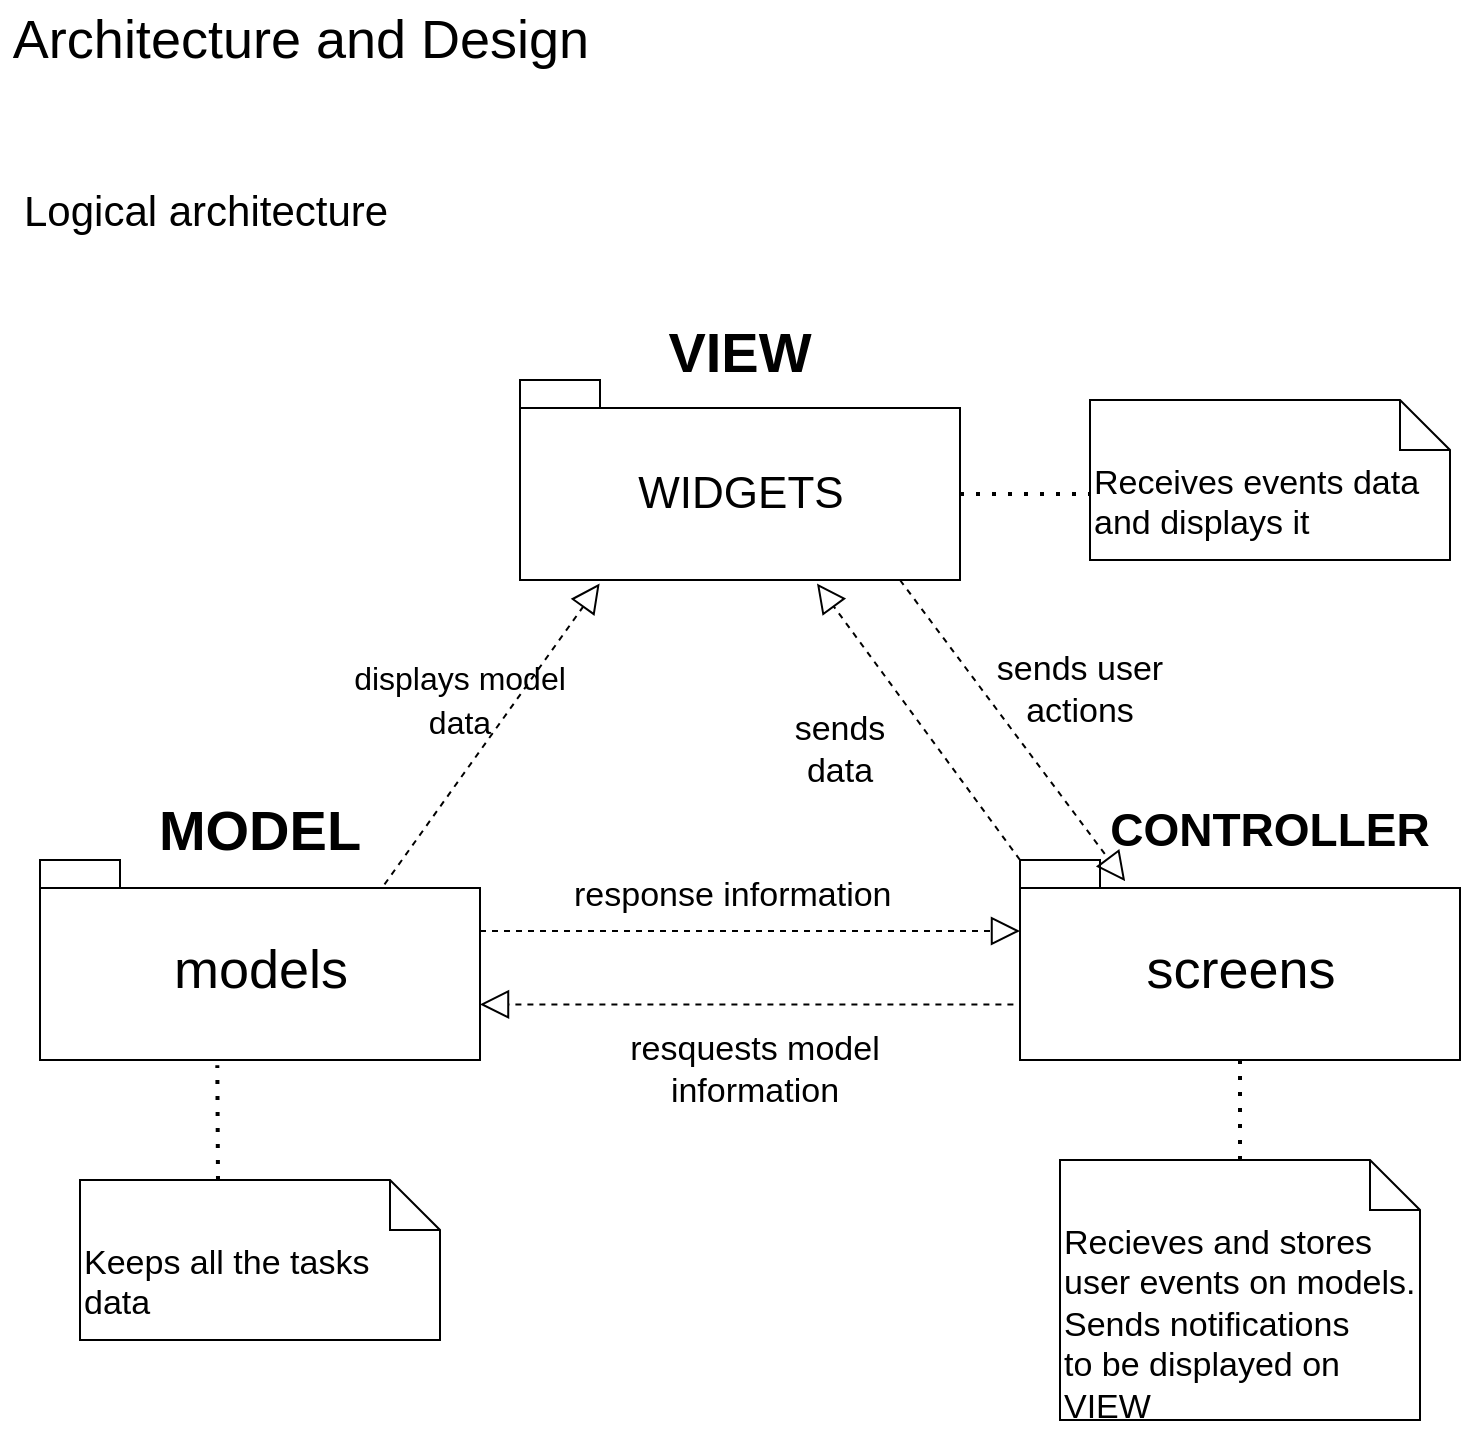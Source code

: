 <mxfile>
    <diagram id="lkOzOinqgY_2G3waXa6N" name="Page-1">
        <mxGraphModel dx="-171" dy="519" grid="1" gridSize="10" guides="1" tooltips="1" connect="1" arrows="1" fold="1" page="1" pageScale="1" pageWidth="827" pageHeight="1169" math="0" shadow="0">
            <root>
                <mxCell id="0"/>
                <mxCell id="1" parent="0"/>
                <mxCell id="3" value="&lt;font style=&quot;font-size: 27px;&quot;&gt;Architecture and Design&lt;/font&gt;" style="text;html=1;align=center;verticalAlign=middle;resizable=0;points=[];autosize=1;strokeColor=none;fillColor=none;fontSize=27;" vertex="1" parent="1">
                    <mxGeometry x="860" y="50" width="300" height="40" as="geometry"/>
                </mxCell>
                <mxCell id="4" value="Logical architecture" style="text;html=1;strokeColor=none;fillColor=none;align=left;verticalAlign=middle;whiteSpace=wrap;rounded=0;fontSize=21;" vertex="1" parent="1">
                    <mxGeometry x="870" y="140" width="260" height="30" as="geometry"/>
                </mxCell>
                <mxCell id="5" value="&lt;span style=&quot;font-weight: normal&quot;&gt;screens&lt;/span&gt;" style="shape=folder;fontStyle=1;spacingTop=10;tabWidth=40;tabHeight=14;tabPosition=left;html=1;fontSize=27;" vertex="1" parent="1">
                    <mxGeometry x="1370" y="480" width="220" height="100" as="geometry"/>
                </mxCell>
                <mxCell id="6" value="&lt;span style=&quot;font-weight: normal&quot;&gt;models&lt;/span&gt;" style="shape=folder;fontStyle=1;spacingTop=10;tabWidth=40;tabHeight=14;tabPosition=left;html=1;fontSize=27;" vertex="1" parent="1">
                    <mxGeometry x="880" y="480" width="220" height="100" as="geometry"/>
                </mxCell>
                <mxCell id="7" value="&lt;span style=&quot;font-weight: normal&quot;&gt;&lt;font style=&quot;font-size: 22px&quot;&gt;WIDGETS&lt;/font&gt;&lt;/span&gt;" style="shape=folder;fontStyle=1;spacingTop=10;tabWidth=40;tabHeight=14;tabPosition=left;html=1;fontSize=27;" vertex="1" parent="1">
                    <mxGeometry x="1120" y="240" width="220" height="100" as="geometry"/>
                </mxCell>
                <mxCell id="9" value="&lt;font style=&quot;font-size: 16px&quot;&gt;displays model data&lt;/font&gt;" style="text;html=1;strokeColor=none;fillColor=none;align=center;verticalAlign=middle;whiteSpace=wrap;rounded=0;fontSize=18;" vertex="1" parent="1">
                    <mxGeometry x="1030" y="390" width="120" height="20" as="geometry"/>
                </mxCell>
                <mxCell id="10" value="&lt;b&gt;&lt;font style=&quot;font-size: 28px&quot;&gt;MODEL&lt;/font&gt;&lt;/b&gt;" style="text;html=1;strokeColor=none;fillColor=none;align=center;verticalAlign=middle;whiteSpace=wrap;rounded=0;fontSize=16;" vertex="1" parent="1">
                    <mxGeometry x="930" y="440" width="120" height="50" as="geometry"/>
                </mxCell>
                <mxCell id="11" value="&lt;span style=&quot;font-size: 30px&quot;&gt;&lt;b style=&quot;font-size: 28px&quot;&gt;VIEW&lt;/b&gt;&lt;/span&gt;" style="text;html=1;strokeColor=none;fillColor=none;align=center;verticalAlign=middle;whiteSpace=wrap;rounded=0;fontSize=22;" vertex="1" parent="1">
                    <mxGeometry x="1200" y="210" width="60" height="30" as="geometry"/>
                </mxCell>
                <mxCell id="12" value="&lt;b&gt;&lt;font style=&quot;font-size: 23px&quot;&gt;CONTROLLER&lt;/font&gt;&lt;/b&gt;" style="text;html=1;strokeColor=none;fillColor=none;align=center;verticalAlign=middle;whiteSpace=wrap;rounded=0;fontSize=17;" vertex="1" parent="1">
                    <mxGeometry x="1450" y="450" width="90" height="30" as="geometry"/>
                </mxCell>
                <mxCell id="14" value="" style="endArrow=block;dashed=1;endFill=0;endSize=12;html=1;fontSize=23;exitX=0.783;exitY=0.122;exitDx=0;exitDy=0;exitPerimeter=0;entryX=0.181;entryY=1.018;entryDx=0;entryDy=0;entryPerimeter=0;" edge="1" parent="1" source="6" target="7">
                    <mxGeometry width="160" relative="1" as="geometry">
                        <mxPoint x="1160" y="330" as="sourcePoint"/>
                        <mxPoint x="1320" y="330" as="targetPoint"/>
                    </mxGeometry>
                </mxCell>
                <mxCell id="15" value="" style="endArrow=block;dashed=1;endFill=0;endSize=12;html=1;fontSize=23;entryX=0.239;entryY=0.106;entryDx=0;entryDy=0;entryPerimeter=0;" edge="1" parent="1" target="5">
                    <mxGeometry width="160" relative="1" as="geometry">
                        <mxPoint x="1310" y="340" as="sourcePoint"/>
                        <mxPoint x="1323.96" y="360" as="targetPoint"/>
                    </mxGeometry>
                </mxCell>
                <mxCell id="16" value="" style="endArrow=block;dashed=1;endFill=0;endSize=12;html=1;fontSize=23;entryX=0.675;entryY=1.018;entryDx=0;entryDy=0;entryPerimeter=0;exitX=0;exitY=0;exitDx=0;exitDy=0;exitPerimeter=0;" edge="1" parent="1" source="5" target="7">
                    <mxGeometry width="160" relative="1" as="geometry">
                        <mxPoint x="1320" y="480" as="sourcePoint"/>
                        <mxPoint x="1240" y="350" as="targetPoint"/>
                    </mxGeometry>
                </mxCell>
                <mxCell id="17" value="" style="endArrow=block;dashed=1;endFill=0;endSize=12;html=1;fontSize=23;exitX=0;exitY=0;exitDx=220;exitDy=35.5;exitPerimeter=0;entryX=0;entryY=0;entryDx=0;entryDy=35.5;entryPerimeter=0;" edge="1" parent="1" source="6" target="5">
                    <mxGeometry width="160" relative="1" as="geometry">
                        <mxPoint x="1152.26" y="522.2" as="sourcePoint"/>
                        <mxPoint x="1216.22" y="375" as="targetPoint"/>
                    </mxGeometry>
                </mxCell>
                <mxCell id="18" value="" style="endArrow=block;dashed=1;endFill=0;endSize=12;html=1;fontSize=23;exitX=-0.015;exitY=0.722;exitDx=0;exitDy=0;exitPerimeter=0;entryX=1;entryY=0.722;entryDx=0;entryDy=0;entryPerimeter=0;" edge="1" parent="1" source="5" target="6">
                    <mxGeometry width="160" relative="1" as="geometry">
                        <mxPoint x="1162.26" y="532.2" as="sourcePoint"/>
                        <mxPoint x="1226.22" y="385" as="targetPoint"/>
                    </mxGeometry>
                </mxCell>
                <mxCell id="19" value="&lt;div&gt;&lt;span&gt;&lt;font style=&quot;font-size: 17px&quot;&gt;response information&lt;/font&gt;&lt;/span&gt;&lt;/div&gt;" style="text;html=1;strokeColor=none;fillColor=none;align=left;verticalAlign=middle;whiteSpace=wrap;rounded=0;fontSize=23;" vertex="1" parent="1">
                    <mxGeometry x="1145" y="480" width="170" height="30" as="geometry"/>
                </mxCell>
                <mxCell id="20" value="resquests model information" style="text;html=1;strokeColor=none;fillColor=none;align=center;verticalAlign=middle;whiteSpace=wrap;rounded=0;fontSize=17;" vertex="1" parent="1">
                    <mxGeometry x="1145" y="570" width="185" height="30" as="geometry"/>
                </mxCell>
                <mxCell id="21" value="sends user actions" style="text;html=1;strokeColor=none;fillColor=none;align=center;verticalAlign=middle;whiteSpace=wrap;rounded=0;fontSize=17;" vertex="1" parent="1">
                    <mxGeometry x="1350" y="380" width="100" height="30" as="geometry"/>
                </mxCell>
                <mxCell id="22" value="sends&lt;br&gt;data" style="text;html=1;strokeColor=none;fillColor=none;align=center;verticalAlign=middle;whiteSpace=wrap;rounded=0;fontSize=17;" vertex="1" parent="1">
                    <mxGeometry x="1250" y="410" width="60" height="30" as="geometry"/>
                </mxCell>
                <mxCell id="23" value="" style="endArrow=none;dashed=1;html=1;dashPattern=1 3;strokeWidth=2;fontSize=17;exitX=0;exitY=0;exitDx=220;exitDy=57;exitPerimeter=0;" edge="1" parent="1" source="7">
                    <mxGeometry width="50" height="50" relative="1" as="geometry">
                        <mxPoint x="1350" y="300" as="sourcePoint"/>
                        <mxPoint x="1410" y="297" as="targetPoint"/>
                    </mxGeometry>
                </mxCell>
                <mxCell id="28" value="Receives events data&lt;br&gt;and displays it&lt;br&gt;&lt;div style=&quot;text-align: justify&quot;&gt;&lt;/div&gt;" style="shape=note2;boundedLbl=1;whiteSpace=wrap;html=1;size=25;verticalAlign=top;align=left;fontSize=17;" vertex="1" parent="1">
                    <mxGeometry x="1405" y="250" width="180" height="80" as="geometry"/>
                </mxCell>
                <mxCell id="31" value="Keeps all the tasks&amp;nbsp;&lt;br&gt;data&lt;br&gt;&lt;div style=&quot;text-align: justify&quot;&gt;&lt;/div&gt;" style="shape=note2;boundedLbl=1;whiteSpace=wrap;html=1;size=25;verticalAlign=top;align=left;fontSize=17;" vertex="1" parent="1">
                    <mxGeometry x="900" y="640" width="180" height="80" as="geometry"/>
                </mxCell>
                <mxCell id="33" value="" style="endArrow=none;dashed=1;html=1;dashPattern=1 3;strokeWidth=2;fontSize=17;entryX=0.403;entryY=1.026;entryDx=0;entryDy=0;entryPerimeter=0;" edge="1" parent="1" target="6">
                    <mxGeometry width="50" height="50" relative="1" as="geometry">
                        <mxPoint x="969" y="640" as="sourcePoint"/>
                        <mxPoint x="1015" y="590" as="targetPoint"/>
                    </mxGeometry>
                </mxCell>
                <mxCell id="34" value="" style="endArrow=none;dashed=1;html=1;dashPattern=1 3;strokeWidth=2;fontSize=17;exitX=0.5;exitY=1;exitDx=0;exitDy=0;exitPerimeter=0;entryX=0.5;entryY=0;entryDx=0;entryDy=0;entryPerimeter=0;" edge="1" parent="1" source="5" target="35">
                    <mxGeometry width="50" height="50" relative="1" as="geometry">
                        <mxPoint x="1320" y="630" as="sourcePoint"/>
                        <mxPoint x="1390" y="630" as="targetPoint"/>
                    </mxGeometry>
                </mxCell>
                <mxCell id="35" value="Recieves and stores user events on models.&lt;br&gt;Sends notifications&lt;br&gt;to be displayed on VIEW&lt;br&gt;&lt;div style=&quot;text-align: justify&quot;&gt;&lt;/div&gt;" style="shape=note2;boundedLbl=1;whiteSpace=wrap;html=1;size=25;verticalAlign=top;align=left;fontSize=17;" vertex="1" parent="1">
                    <mxGeometry x="1390" y="630" width="180" height="130" as="geometry"/>
                </mxCell>
            </root>
        </mxGraphModel>
    </diagram>
</mxfile>